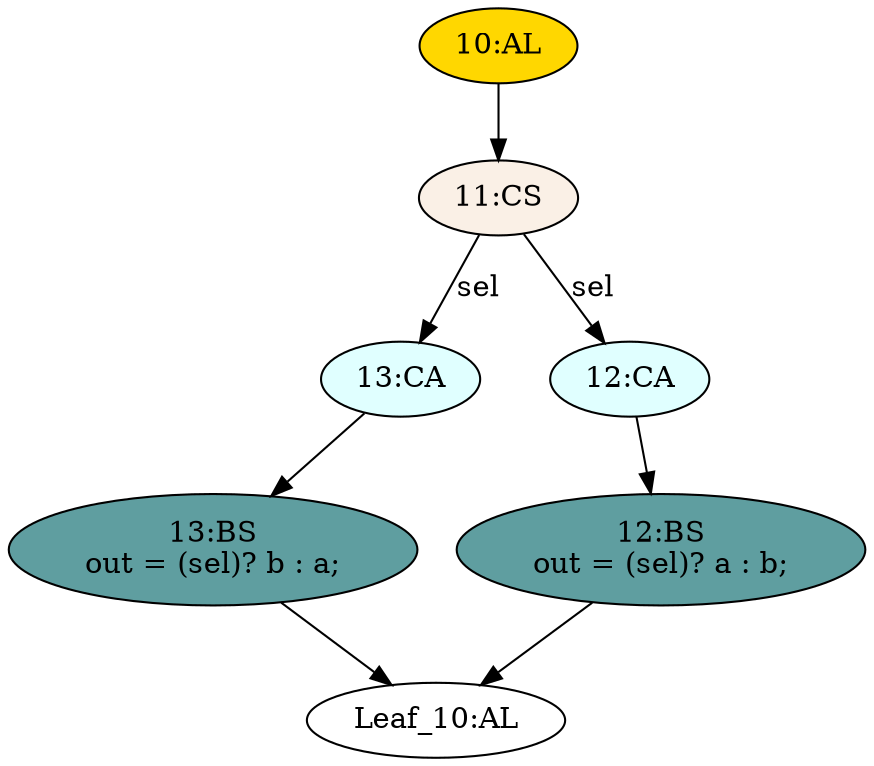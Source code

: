 strict digraph "" {
	node [label="\N"];
	"10:AL"	[ast="<pyverilog.vparser.ast.Always object at 0x7f0db82e71d0>",
		clk_sens=False,
		fillcolor=gold,
		label="10:AL",
		sens="['a', 'b', 'sel']",
		statements="[]",
		style=filled,
		typ=Always,
		use_var="['a', 'sel', 'b']"];
	"11:CS"	[ast="<pyverilog.vparser.ast.CaseStatement object at 0x7f0db82e7490>",
		fillcolor=linen,
		label="11:CS",
		statements="[]",
		style=filled,
		typ=CaseStatement];
	"10:AL" -> "11:CS"	[cond="[]",
		lineno=None];
	"13:CA"	[ast="<pyverilog.vparser.ast.Case object at 0x7f0db82e7810>",
		fillcolor=lightcyan,
		label="13:CA",
		statements="[]",
		style=filled,
		typ=Case];
	"13:BS"	[ast="<pyverilog.vparser.ast.BlockingSubstitution object at 0x7f0db82e7890>",
		fillcolor=cadetblue,
		label="13:BS
out = (sel)? b : a;",
		statements="[<pyverilog.vparser.ast.BlockingSubstitution object at 0x7f0db82e7890>]",
		style=filled,
		typ=BlockingSubstitution];
	"13:CA" -> "13:BS"	[cond="[]",
		lineno=None];
	"12:BS"	[ast="<pyverilog.vparser.ast.BlockingSubstitution object at 0x7f0db82e75d0>",
		fillcolor=cadetblue,
		label="12:BS
out = (sel)? a : b;",
		statements="[<pyverilog.vparser.ast.BlockingSubstitution object at 0x7f0db82e75d0>]",
		style=filled,
		typ=BlockingSubstitution];
	"Leaf_10:AL"	[def_var="['out']",
		label="Leaf_10:AL"];
	"12:BS" -> "Leaf_10:AL"	[cond="[]",
		lineno=None];
	"13:BS" -> "Leaf_10:AL"	[cond="[]",
		lineno=None];
	"11:CS" -> "13:CA"	[cond="['sel']",
		label=sel,
		lineno=11];
	"12:CA"	[ast="<pyverilog.vparser.ast.Case object at 0x7f0db82e7550>",
		fillcolor=lightcyan,
		label="12:CA",
		statements="[]",
		style=filled,
		typ=Case];
	"11:CS" -> "12:CA"	[cond="['sel']",
		label=sel,
		lineno=11];
	"12:CA" -> "12:BS"	[cond="[]",
		lineno=None];
}
